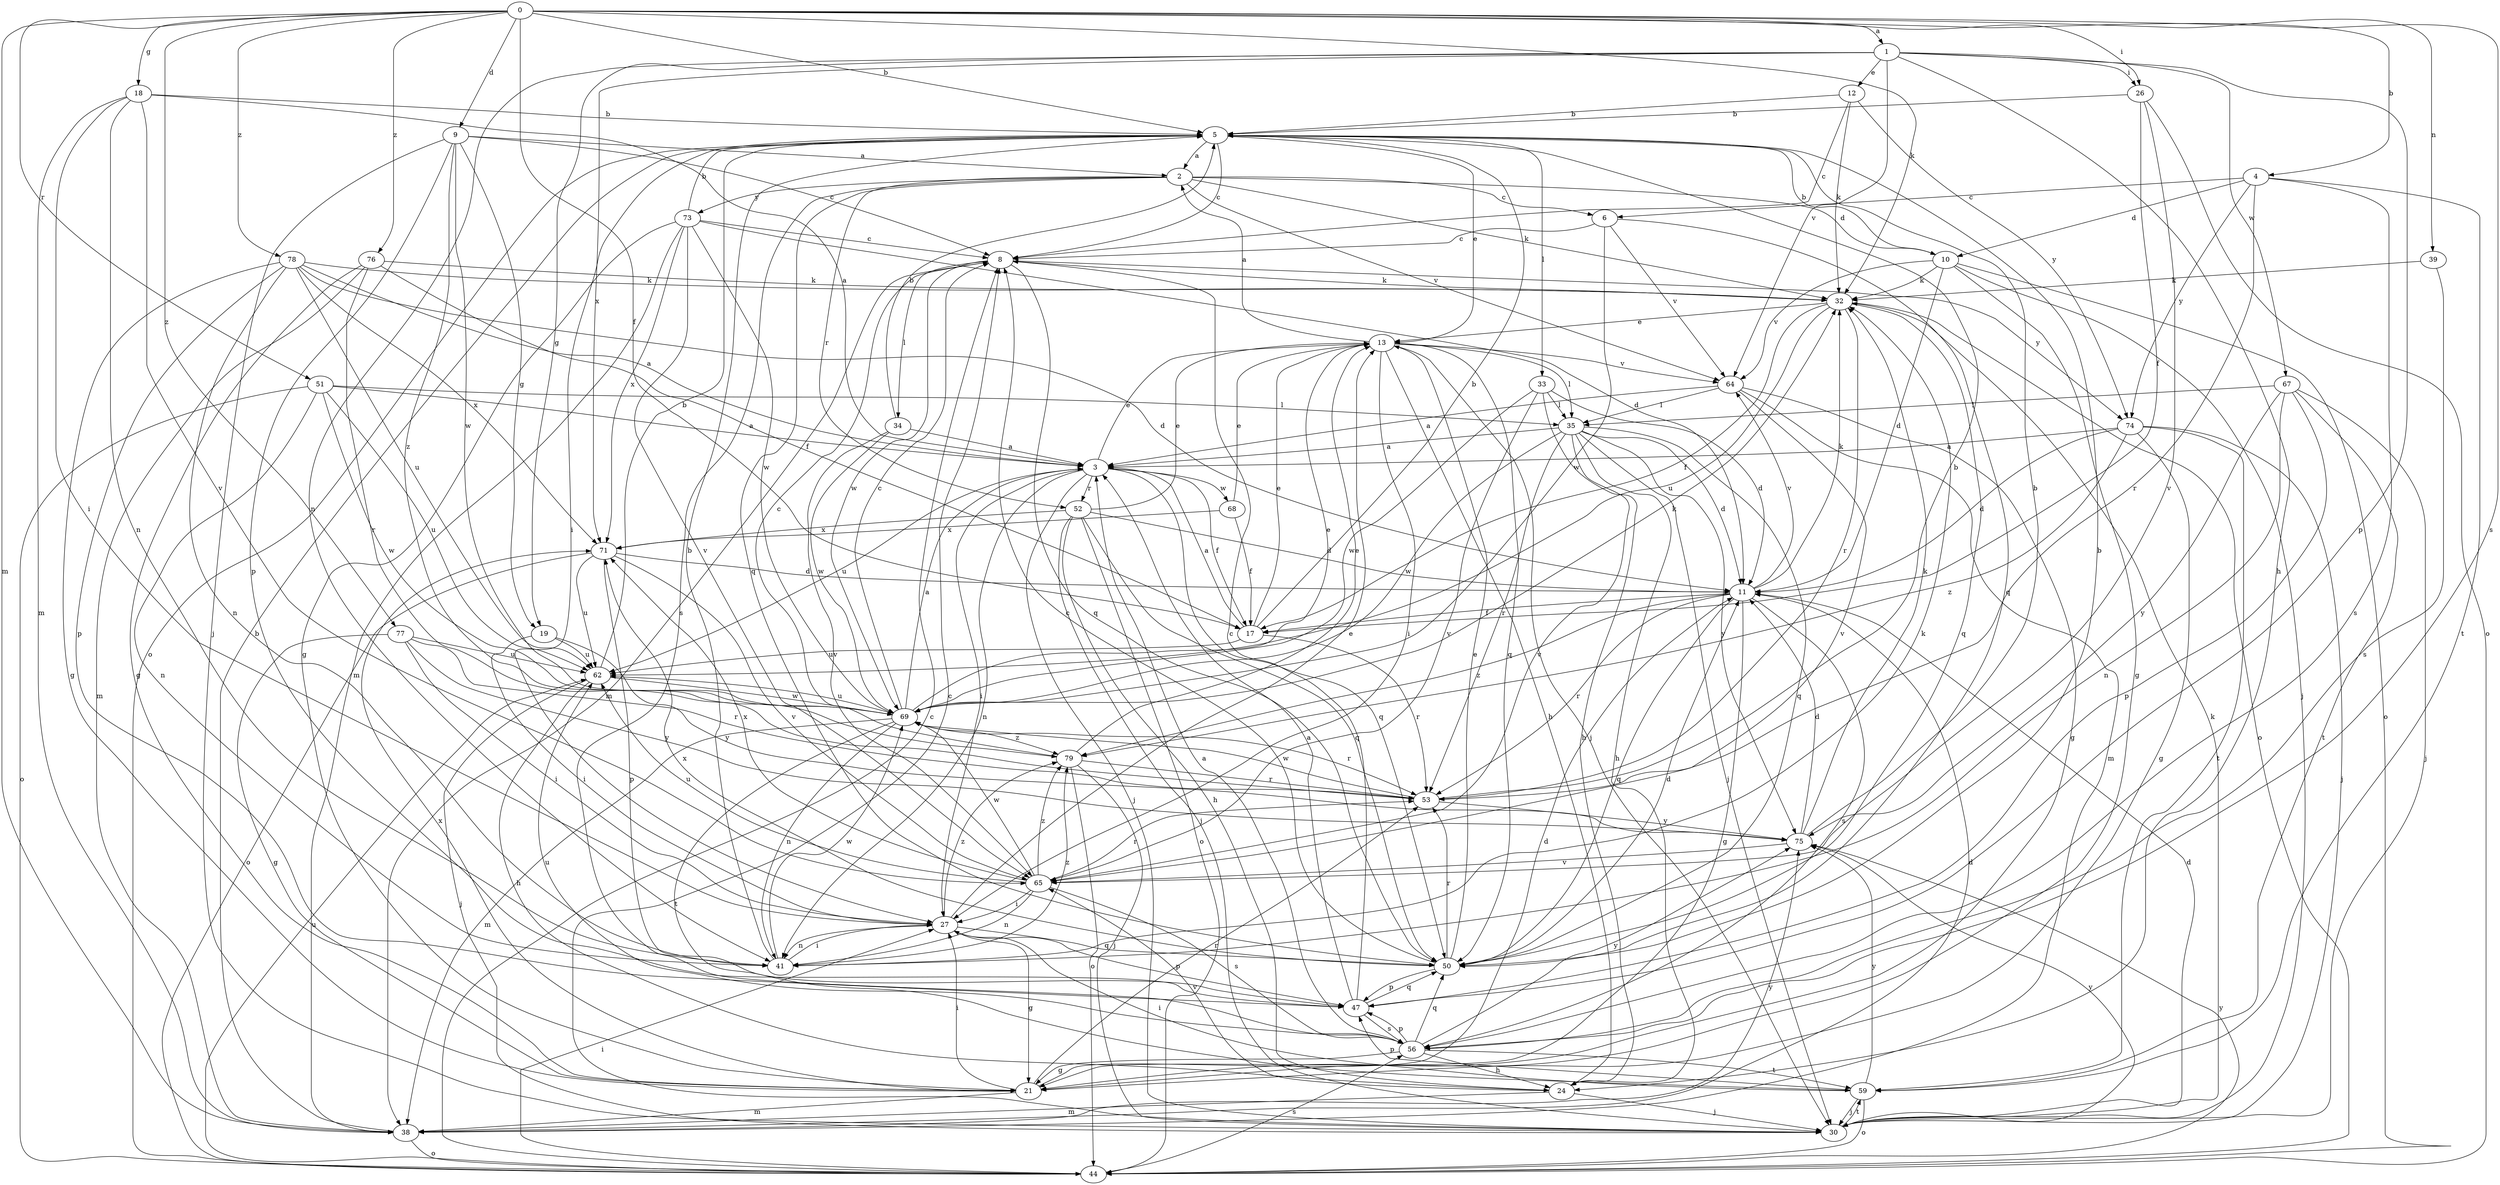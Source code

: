 strict digraph  {
0;
1;
2;
3;
4;
5;
6;
8;
9;
10;
11;
12;
13;
17;
18;
19;
21;
24;
26;
27;
30;
32;
33;
34;
35;
38;
39;
41;
44;
47;
50;
51;
52;
53;
56;
59;
62;
64;
65;
67;
68;
69;
71;
73;
74;
75;
76;
77;
78;
79;
0 -> 1  [label=a];
0 -> 4  [label=b];
0 -> 5  [label=b];
0 -> 9  [label=d];
0 -> 17  [label=f];
0 -> 18  [label=g];
0 -> 26  [label=i];
0 -> 32  [label=k];
0 -> 38  [label=m];
0 -> 39  [label=n];
0 -> 51  [label=r];
0 -> 56  [label=s];
0 -> 76  [label=z];
0 -> 77  [label=z];
0 -> 78  [label=z];
1 -> 12  [label=e];
1 -> 19  [label=g];
1 -> 24  [label=h];
1 -> 26  [label=i];
1 -> 41  [label=n];
1 -> 47  [label=p];
1 -> 64  [label=v];
1 -> 67  [label=w];
1 -> 71  [label=x];
2 -> 6  [label=c];
2 -> 10  [label=d];
2 -> 32  [label=k];
2 -> 50  [label=q];
2 -> 52  [label=r];
2 -> 56  [label=s];
2 -> 64  [label=v];
2 -> 73  [label=y];
3 -> 13  [label=e];
3 -> 17  [label=f];
3 -> 27  [label=i];
3 -> 30  [label=j];
3 -> 41  [label=n];
3 -> 50  [label=q];
3 -> 52  [label=r];
3 -> 62  [label=u];
3 -> 68  [label=w];
4 -> 6  [label=c];
4 -> 10  [label=d];
4 -> 53  [label=r];
4 -> 56  [label=s];
4 -> 59  [label=t];
4 -> 74  [label=y];
5 -> 2  [label=a];
5 -> 8  [label=c];
5 -> 13  [label=e];
5 -> 27  [label=i];
5 -> 33  [label=l];
5 -> 44  [label=o];
6 -> 8  [label=c];
6 -> 50  [label=q];
6 -> 64  [label=v];
6 -> 69  [label=w];
8 -> 32  [label=k];
8 -> 34  [label=l];
8 -> 38  [label=m];
8 -> 50  [label=q];
8 -> 69  [label=w];
8 -> 74  [label=y];
9 -> 2  [label=a];
9 -> 8  [label=c];
9 -> 19  [label=g];
9 -> 30  [label=j];
9 -> 47  [label=p];
9 -> 69  [label=w];
9 -> 79  [label=z];
10 -> 5  [label=b];
10 -> 11  [label=d];
10 -> 21  [label=g];
10 -> 30  [label=j];
10 -> 32  [label=k];
10 -> 44  [label=o];
10 -> 64  [label=v];
11 -> 17  [label=f];
11 -> 21  [label=g];
11 -> 32  [label=k];
11 -> 50  [label=q];
11 -> 53  [label=r];
11 -> 56  [label=s];
11 -> 64  [label=v];
11 -> 79  [label=z];
12 -> 5  [label=b];
12 -> 8  [label=c];
12 -> 32  [label=k];
12 -> 74  [label=y];
13 -> 2  [label=a];
13 -> 24  [label=h];
13 -> 27  [label=i];
13 -> 30  [label=j];
13 -> 35  [label=l];
13 -> 50  [label=q];
13 -> 64  [label=v];
17 -> 3  [label=a];
17 -> 5  [label=b];
17 -> 13  [label=e];
17 -> 53  [label=r];
17 -> 62  [label=u];
18 -> 3  [label=a];
18 -> 5  [label=b];
18 -> 27  [label=i];
18 -> 38  [label=m];
18 -> 41  [label=n];
18 -> 65  [label=v];
19 -> 27  [label=i];
19 -> 62  [label=u];
19 -> 75  [label=y];
21 -> 11  [label=d];
21 -> 27  [label=i];
21 -> 38  [label=m];
21 -> 53  [label=r];
21 -> 71  [label=x];
24 -> 30  [label=j];
24 -> 38  [label=m];
24 -> 65  [label=v];
26 -> 5  [label=b];
26 -> 17  [label=f];
26 -> 44  [label=o];
26 -> 65  [label=v];
27 -> 13  [label=e];
27 -> 21  [label=g];
27 -> 41  [label=n];
27 -> 47  [label=p];
27 -> 50  [label=q];
27 -> 79  [label=z];
30 -> 8  [label=c];
30 -> 11  [label=d];
30 -> 32  [label=k];
30 -> 59  [label=t];
30 -> 75  [label=y];
32 -> 13  [label=e];
32 -> 17  [label=f];
32 -> 44  [label=o];
32 -> 50  [label=q];
32 -> 53  [label=r];
32 -> 62  [label=u];
33 -> 11  [label=d];
33 -> 24  [label=h];
33 -> 35  [label=l];
33 -> 65  [label=v];
33 -> 69  [label=w];
34 -> 3  [label=a];
34 -> 5  [label=b];
34 -> 65  [label=v];
34 -> 69  [label=w];
35 -> 3  [label=a];
35 -> 11  [label=d];
35 -> 24  [label=h];
35 -> 30  [label=j];
35 -> 50  [label=q];
35 -> 53  [label=r];
35 -> 65  [label=v];
35 -> 69  [label=w];
35 -> 75  [label=y];
38 -> 5  [label=b];
38 -> 11  [label=d];
38 -> 44  [label=o];
38 -> 75  [label=y];
39 -> 32  [label=k];
39 -> 56  [label=s];
41 -> 5  [label=b];
41 -> 27  [label=i];
41 -> 32  [label=k];
41 -> 69  [label=w];
41 -> 79  [label=z];
44 -> 8  [label=c];
44 -> 27  [label=i];
44 -> 56  [label=s];
44 -> 62  [label=u];
44 -> 75  [label=y];
47 -> 3  [label=a];
47 -> 8  [label=c];
47 -> 50  [label=q];
47 -> 56  [label=s];
50 -> 5  [label=b];
50 -> 8  [label=c];
50 -> 11  [label=d];
50 -> 13  [label=e];
50 -> 47  [label=p];
50 -> 53  [label=r];
50 -> 71  [label=x];
51 -> 3  [label=a];
51 -> 35  [label=l];
51 -> 41  [label=n];
51 -> 44  [label=o];
51 -> 62  [label=u];
51 -> 69  [label=w];
52 -> 11  [label=d];
52 -> 13  [label=e];
52 -> 24  [label=h];
52 -> 30  [label=j];
52 -> 44  [label=o];
52 -> 50  [label=q];
52 -> 71  [label=x];
53 -> 5  [label=b];
53 -> 69  [label=w];
53 -> 75  [label=y];
56 -> 3  [label=a];
56 -> 21  [label=g];
56 -> 24  [label=h];
56 -> 47  [label=p];
56 -> 50  [label=q];
56 -> 59  [label=t];
56 -> 62  [label=u];
56 -> 75  [label=y];
59 -> 27  [label=i];
59 -> 30  [label=j];
59 -> 44  [label=o];
59 -> 47  [label=p];
59 -> 75  [label=y];
62 -> 5  [label=b];
62 -> 24  [label=h];
62 -> 30  [label=j];
62 -> 69  [label=w];
64 -> 3  [label=a];
64 -> 21  [label=g];
64 -> 35  [label=l];
64 -> 38  [label=m];
64 -> 65  [label=v];
65 -> 27  [label=i];
65 -> 41  [label=n];
65 -> 53  [label=r];
65 -> 56  [label=s];
65 -> 62  [label=u];
65 -> 69  [label=w];
65 -> 71  [label=x];
65 -> 79  [label=z];
67 -> 30  [label=j];
67 -> 35  [label=l];
67 -> 41  [label=n];
67 -> 47  [label=p];
67 -> 59  [label=t];
67 -> 75  [label=y];
68 -> 13  [label=e];
68 -> 17  [label=f];
68 -> 71  [label=x];
69 -> 3  [label=a];
69 -> 8  [label=c];
69 -> 13  [label=e];
69 -> 32  [label=k];
69 -> 38  [label=m];
69 -> 41  [label=n];
69 -> 53  [label=r];
69 -> 59  [label=t];
69 -> 62  [label=u];
69 -> 79  [label=z];
71 -> 11  [label=d];
71 -> 44  [label=o];
71 -> 47  [label=p];
71 -> 62  [label=u];
71 -> 65  [label=v];
73 -> 5  [label=b];
73 -> 8  [label=c];
73 -> 11  [label=d];
73 -> 21  [label=g];
73 -> 38  [label=m];
73 -> 65  [label=v];
73 -> 69  [label=w];
73 -> 71  [label=x];
74 -> 3  [label=a];
74 -> 11  [label=d];
74 -> 21  [label=g];
74 -> 30  [label=j];
74 -> 59  [label=t];
74 -> 79  [label=z];
75 -> 5  [label=b];
75 -> 11  [label=d];
75 -> 32  [label=k];
75 -> 65  [label=v];
76 -> 17  [label=f];
76 -> 21  [label=g];
76 -> 32  [label=k];
76 -> 38  [label=m];
76 -> 53  [label=r];
77 -> 21  [label=g];
77 -> 27  [label=i];
77 -> 53  [label=r];
77 -> 62  [label=u];
77 -> 75  [label=y];
78 -> 3  [label=a];
78 -> 11  [label=d];
78 -> 21  [label=g];
78 -> 32  [label=k];
78 -> 41  [label=n];
78 -> 47  [label=p];
78 -> 62  [label=u];
78 -> 71  [label=x];
79 -> 8  [label=c];
79 -> 13  [label=e];
79 -> 30  [label=j];
79 -> 44  [label=o];
79 -> 53  [label=r];
}
